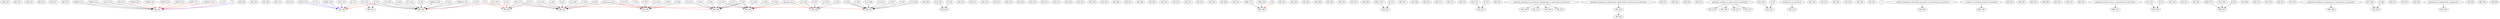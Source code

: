 digraph G {
    ME_123;
    ME_124;
    ME_230;
    ME_323;
    ME_331;
    ME_333;
    edge [color=black];
    MATH_112 -> ME_341;
    MATH_124 -> ME_341;
    Q_SCI_291 -> ME_341;
    SCI_291 -> ME_341;
    edge [color=red];
    CHEM_120 -> ME_341;
    CHEM_142 -> ME_341;
    CHEM_144 -> ME_341;
    PHYS_114 -> ME_341;
    PHYS_121 -> ME_341;
    CHEM_E_341 -> ME_341;
    E_341 -> ME_341;
    edge [color=blue];
    A -> ME_341;
    ME_354;
    ME_355;
    ME_356;
    ME_373;
    ME_374;
    edge [color=black];
    M_E_123 -> ME_395;
    E_123 -> ME_395;
    edge [color=red];
    M_E_323 -> ME_395;
    E_323 -> ME_395;
    edge [color=blue];
    IND_E_315 -> ME_395;
    E_315 -> ME_395;
    MATH_390 -> ME_395;
    ME_406;
    edge [color=black];
    M_E_355 -> ME_409;
    E_355 -> ME_409;
    ME_410;
    ME_411;
    ME_414;
    ME_415;
    ME_425;
    ME_426;
    ME_430;
    ME_431;
    ME_433;
    ME_440;
    edge [color=black];
    M_E_323 -> ME_442;
    E_323 -> ME_442;
    CHEM_E_325 -> ME_442;
    E_325 -> ME_442;
    A_A_260 -> ME_442;
    A_260 -> ME_442;
    E_E_351 -> ME_442;
    E_351 -> ME_442;
    CHEM_E_442 -> ME_442;
    E_442 -> ME_442;
    edge [color=red];
    W -> ME_442;
    ME_445;
    ME_450;
    ME_459;
    ME_460;
    ME_461;
    ME_468;
    ME_469;
    ME_470;
    ME_471;
    ME_473;
    ME_477;
    ME_478;
    ME_480;
    ME_481;
    edge [color=black];
    MSE_170 -> ME_485;
    MSE_485 -> ME_485;
    edge [color=red];
    AW -> ME_485;
    ME_487;
    edge [color=black];
    M_E_471 -> ME_494;
    E_471 -> ME_494;
    edge [color=red];
    M_E_473 -> ME_494;
    E_473 -> ME_494;
    W -> ME_494;
    ME_495;
    ME_496;
    ME_498;
    ME_499;
    edge [color=black];
    A_A_532 -> ME_500;
    A_532 -> ME_500;
    A_A_535 -> ME_500;
    A_535 -> ME_500;
    edge [color=red];
    Sp_odd_years -> ME_500;
    ME_501;
    ME_503;
    ME_504;
    edge [color=black];
    IND_E_431 -> ME_505;
    E_431 -> ME_505;
    ME_507;
    ME_508;
    ME_510;
    ME_511;
    ME_515;
    ME_520;
    edge [color=black];
    M_E_323 -> ME_521;
    E_323 -> ME_521;
    edge [color=black];
    M_E_521 -> ME_522;
    E_521 -> ME_522;
    ME_523;
    edge [color=black];
    graduate_standing_in_mechanical_engineering_or_permission_of_instructor -> ME_524;
    edge [color=black];
    graduate_standing_in_Engineering_allied_field_or_permission_of_instructor -> ME_525;
    edge [color=black];
    ME_525 -> ME_526;
    ME_527;
    ME_528;
    ME_529;
    ME_530;
    edge [color=black];
    graduate_standing_in_mechanical_engineering_or_permission_of_instructor -> ME_531;
    edge [color=black];
    graduate_standing_or_permission_of_instructor -> ME_532;
    edge [color=black];
    M_E_507 -> ME_534;
    E_507 -> ME_534;
    edge [color=black];
    permission_of_instructor -> ME_535;
    ME_536;
    ME_537;
    ME_538;
    ME_539;
    ME_540;
    ME_541;
    edge [color=black];
    3_credits_of_graduate_level_fluid_mechanics_or_permission_of_instructor -> ME_543;
    edge [color=black];
    3_credits_of_turbulencerelated_coursework -> ME_544;
    ME_546;
    ME_547;
    ME_548;
    ME_549;
    ME_550;
    ME_551;
    ME_552;
    edge [color=black];
    graduate_student_status_or_permission_of_instructor -> ME_553;
    edge [color=black];
    M_E_551 -> ME_555;
    E_551 -> ME_555;
    edge [color=black];
    graduate_standing_or_permission_of_instructor -> ME_556;
    edge [color=black];
    graduate_standing_or_permission_of_instructor -> ME_557;
    ME_559;
    ME_561;
    ME_562;
    edge [color=black];
    MSE_475 -> ME_563;
    M_E_450 -> ME_563;
    E_450 -> ME_563;
    edge [color=black];
    graduate_standing_in_mechanical_engineering_or_permission_of_instructor -> ME_564;
    edge [color=black];
    graduate_standing_in_mechanical_engineering_or_permission_of_instructor -> ME_565;
    ME_568;
    ME_570;
    edge [color=black];
    graduate_standing_or_permission_of_instructor -> ME_572;
    ME_578;
    edge [color=black];
    A_A_570 -> ME_580;
    A_570 -> ME_580;
    E_570 -> ME_580;
    E_570 -> ME_580;
    A_A_580 -> ME_580;
    A_580 -> ME_580;
    E_580 -> ME_580;
    edge [color=red];
    Sp_even_years -> ME_580;
    edge [color=black];
    E_E_548 -> ME_581;
    E_548 -> ME_581;
    A_548 -> ME_581;
    M_E_548 -> ME_581;
    E_548 -> ME_581;
    A_A_581 -> ME_581;
    A_581 -> ME_581;
    E_581 -> ME_581;
    edge [color=red];
    W -> ME_581;
    edge [color=black];
    A_A_447 -> ME_582;
    A_447 -> ME_582;
    E_447 -> ME_582;
    M_E_471 -> ME_582;
    E_471 -> ME_582;
    A_A_582 -> ME_582;
    A_582 -> ME_582;
    E_582 -> ME_582;
    edge [color=red];
    Sp_even_years -> ME_582;
    ME_583;
    ME_585;
    edge [color=black];
    graduate_standing_in_engineering_or_permission_of_instructor -> ME_588;
    edge [color=black];
    M_E_588 -> ME_589;
    E_588 -> ME_589;
    ME_591;
    edge [color=black];
    A_A_547 -> ME_593;
    A_547 -> ME_593;
    E_547 -> ME_593;
    E_547 -> ME_593;
    A_A_593 -> ME_593;
    A_593 -> ME_593;
    E_593 -> ME_593;
    edge [color=red];
    Sp_even_years -> ME_593;
    edge [color=black];
    A_A_547 -> ME_594;
    A_547 -> ME_594;
    E_547 -> ME_594;
    E_547 -> ME_594;
    A_A_594 -> ME_594;
    A_594 -> ME_594;
    E_594 -> ME_594;
    edge [color=red];
    Sp_odd_years -> ME_594;
    ME_597;
    ME_598;
    edge [color=black];
    permission_of_department_chairperson -> ME_599;
    ME_600;
    ME_700;
    ME_800;
}

